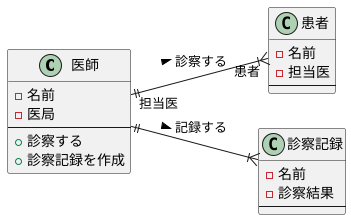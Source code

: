 @startuml 医師と患者と医局と診療記録
left to right direction
class 医師{
- 名前
- 医局
---
+ 診察する
+ 診察記録を作成
}
class 患者{
- 名前
- 担当医
---
}
class 診察記録{
- 名前
- 診察結果
---
}
医師"担当医" ||--|{ "患者"患者 :診察する >
医師 ||--|{ 診察記録 :記録する >
@enduml